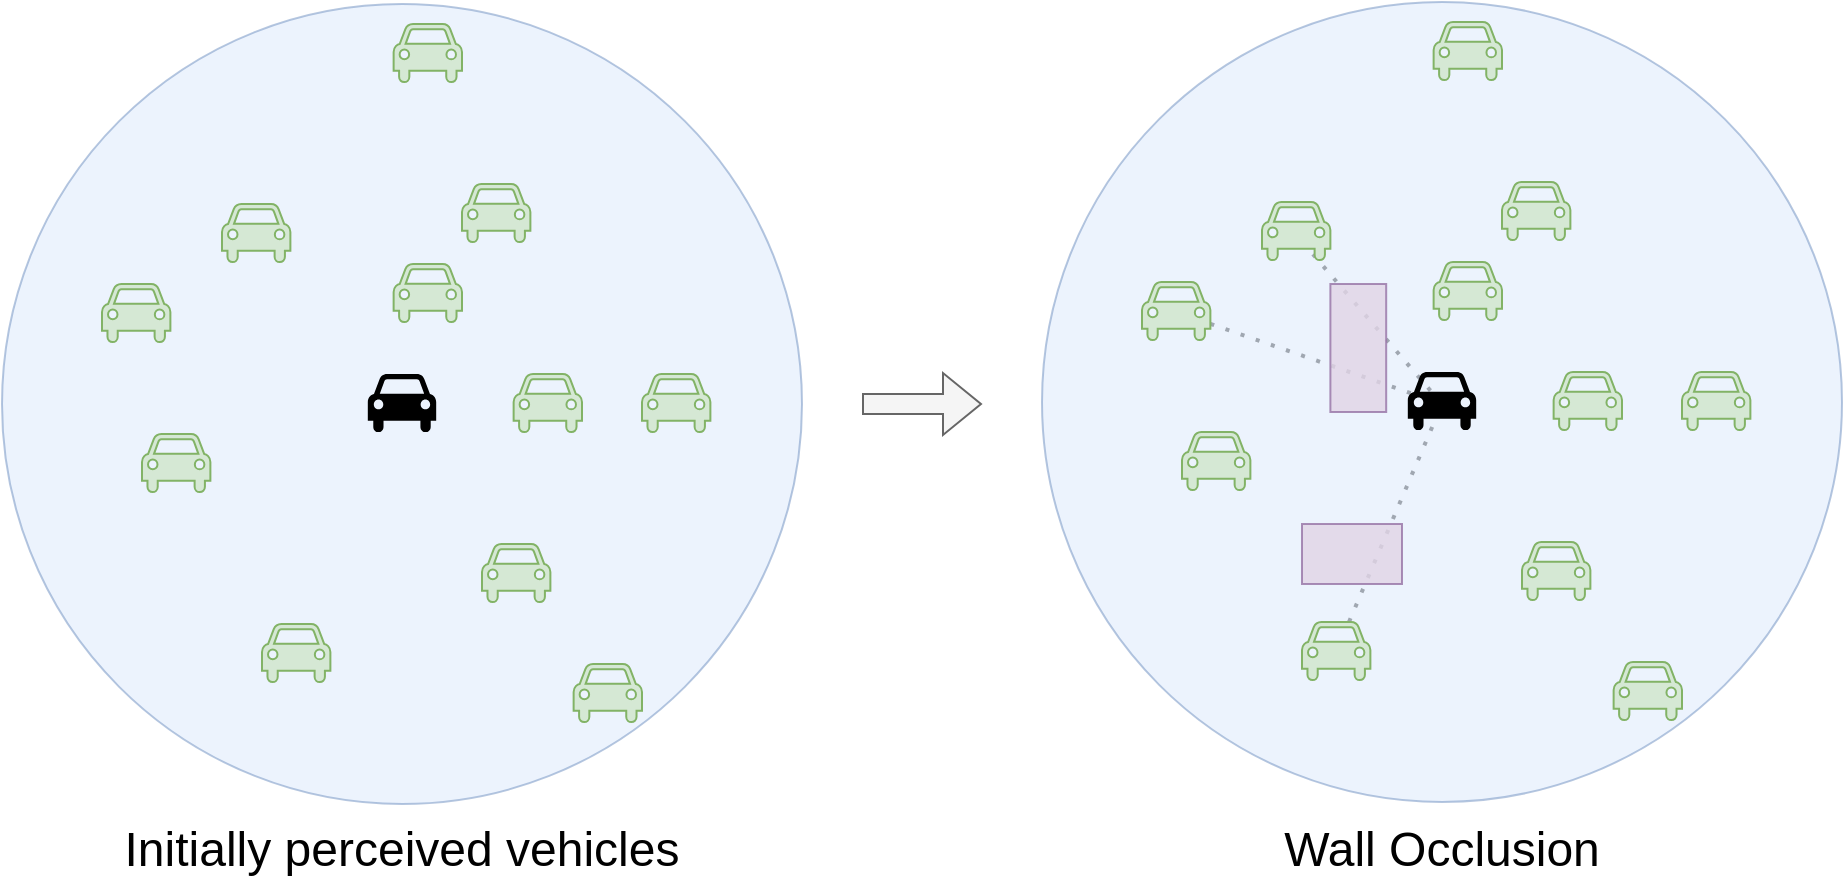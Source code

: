 <mxfile version="21.6.8" type="device">
  <diagram id="Sb8rje5TeF0Kjb5kD3xn" name="Page-1">
    <mxGraphModel dx="445" dy="666" grid="1" gridSize="10" guides="1" tooltips="1" connect="1" arrows="1" fold="1" page="1" pageScale="1" pageWidth="1000" pageHeight="480" math="0" shadow="0">
      <root>
        <mxCell id="0" />
        <mxCell id="1" parent="0" />
        <mxCell id="I9rM1-ecZ6-F7NF7iSE2-82" value="" style="endArrow=none;dashed=1;html=1;dashPattern=1 3;strokeWidth=2;rounded=0;fontSize=16;fillColor=#f5f5f5;strokeColor=#666666;exitX=0.439;exitY=0.467;exitDx=0;exitDy=0;exitPerimeter=0;" parent="1" edge="1" source="I9rM1-ecZ6-F7NF7iSE2-69">
          <mxGeometry width="50" height="50" relative="1" as="geometry">
            <mxPoint x="861" y="381.84" as="sourcePoint" />
            <mxPoint x="760" y="240" as="targetPoint" />
          </mxGeometry>
        </mxCell>
        <mxCell id="I9rM1-ecZ6-F7NF7iSE2-83" value="" style="endArrow=none;dashed=1;html=1;dashPattern=1 3;strokeWidth=2;rounded=0;fontSize=16;fillColor=#f5f5f5;strokeColor=#666666;" parent="1" edge="1" source="I9rM1-ecZ6-F7NF7iSE2-79">
          <mxGeometry width="50" height="50" relative="1" as="geometry">
            <mxPoint x="896" y="240" as="sourcePoint" />
            <mxPoint x="760" y="240" as="targetPoint" />
          </mxGeometry>
        </mxCell>
        <mxCell id="I9rM1-ecZ6-F7NF7iSE2-81" value="" style="endArrow=none;dashed=1;html=1;dashPattern=1 3;strokeWidth=2;rounded=0;fontSize=16;fillColor=#f5f5f5;strokeColor=#666666;" parent="1" edge="1" source="I9rM1-ecZ6-F7NF7iSE2-75">
          <mxGeometry width="50" height="50" relative="1" as="geometry">
            <mxPoint x="806" y="144" as="sourcePoint" />
            <mxPoint x="760" y="240" as="targetPoint" />
          </mxGeometry>
        </mxCell>
        <mxCell id="I9rM1-ecZ6-F7NF7iSE2-67" value="" style="ellipse;whiteSpace=wrap;html=1;aspect=fixed;fillColor=#dae8fc;strokeColor=#6c8ebf;opacity=50;" parent="1" vertex="1">
          <mxGeometry x="560" y="39" width="400" height="400" as="geometry" />
        </mxCell>
        <mxCell id="I9rM1-ecZ6-F7NF7iSE2-4" value="" style="ellipse;whiteSpace=wrap;html=1;aspect=fixed;fillColor=#dae8fc;strokeColor=#6c8ebf;opacity=50;" parent="1" vertex="1">
          <mxGeometry x="40" y="40" width="400" height="400" as="geometry" />
        </mxCell>
        <mxCell id="I9rM1-ecZ6-F7NF7iSE2-2" value="" style="shape=mxgraph.signs.transportation.car_4;html=1;pointerEvents=1;fillColor=#000000;strokeColor=none;verticalLabelPosition=bottom;verticalAlign=top;align=center;" parent="1" vertex="1">
          <mxGeometry x="222.9" y="225" width="34.19" height="30" as="geometry" />
        </mxCell>
        <mxCell id="I9rM1-ecZ6-F7NF7iSE2-6" value="" style="shape=mxgraph.signs.transportation.car_4;html=1;pointerEvents=1;fillColor=#d5e8d4;strokeColor=#82b366;verticalLabelPosition=bottom;verticalAlign=top;align=center;" parent="1" vertex="1">
          <mxGeometry x="150" y="140" width="34.19" height="30" as="geometry" />
        </mxCell>
        <mxCell id="I9rM1-ecZ6-F7NF7iSE2-7" value="" style="shape=mxgraph.signs.transportation.car_4;html=1;pointerEvents=1;fillColor=#d5e8d4;strokeColor=#82b366;verticalLabelPosition=bottom;verticalAlign=top;align=center;" parent="1" vertex="1">
          <mxGeometry x="360" y="225" width="34.19" height="30" as="geometry" />
        </mxCell>
        <mxCell id="I9rM1-ecZ6-F7NF7iSE2-8" value="" style="shape=mxgraph.signs.transportation.car_4;html=1;pointerEvents=1;fillColor=#d5e8d4;strokeColor=#82b366;verticalLabelPosition=bottom;verticalAlign=top;align=center;" parent="1" vertex="1">
          <mxGeometry x="110" y="255" width="34.19" height="30" as="geometry" />
        </mxCell>
        <mxCell id="I9rM1-ecZ6-F7NF7iSE2-9" value="" style="shape=mxgraph.signs.transportation.car_4;html=1;pointerEvents=1;fillColor=#d5e8d4;strokeColor=#82b366;verticalLabelPosition=bottom;verticalAlign=top;align=center;" parent="1" vertex="1">
          <mxGeometry x="280" y="310" width="34.19" height="30" as="geometry" />
        </mxCell>
        <mxCell id="I9rM1-ecZ6-F7NF7iSE2-10" value="" style="shape=mxgraph.signs.transportation.car_4;html=1;pointerEvents=1;fillColor=#d5e8d4;strokeColor=#82b366;verticalLabelPosition=bottom;verticalAlign=top;align=center;" parent="1" vertex="1">
          <mxGeometry x="295.81" y="225" width="34.19" height="30" as="geometry" />
        </mxCell>
        <mxCell id="I9rM1-ecZ6-F7NF7iSE2-11" value="" style="shape=mxgraph.signs.transportation.car_4;html=1;pointerEvents=1;fillColor=#d5e8d4;strokeColor=#82b366;verticalLabelPosition=bottom;verticalAlign=top;align=center;" parent="1" vertex="1">
          <mxGeometry x="270" y="130" width="34.19" height="30" as="geometry" />
        </mxCell>
        <mxCell id="I9rM1-ecZ6-F7NF7iSE2-13" value="" style="shape=mxgraph.signs.transportation.car_4;html=1;pointerEvents=1;fillColor=#d5e8d4;strokeColor=#82b366;verticalLabelPosition=bottom;verticalAlign=top;align=center;" parent="1" vertex="1">
          <mxGeometry x="170" y="350" width="34.19" height="30" as="geometry" />
        </mxCell>
        <mxCell id="I9rM1-ecZ6-F7NF7iSE2-25" value="" style="shape=mxgraph.signs.transportation.car_4;html=1;pointerEvents=1;fillColor=#d5e8d4;strokeColor=#82b366;verticalLabelPosition=bottom;verticalAlign=top;align=center;" parent="1" vertex="1">
          <mxGeometry x="325.81" y="370" width="34.19" height="30" as="geometry" />
        </mxCell>
        <mxCell id="I9rM1-ecZ6-F7NF7iSE2-26" value="" style="shape=mxgraph.signs.transportation.car_4;html=1;pointerEvents=1;fillColor=#d5e8d4;strokeColor=#82b366;verticalLabelPosition=bottom;verticalAlign=top;align=center;" parent="1" vertex="1">
          <mxGeometry x="235.81" y="50" width="34.19" height="30" as="geometry" />
        </mxCell>
        <mxCell id="I9rM1-ecZ6-F7NF7iSE2-27" value="" style="shape=mxgraph.signs.transportation.car_4;html=1;pointerEvents=1;fillColor=#d5e8d4;strokeColor=#82b366;verticalLabelPosition=bottom;verticalAlign=top;align=center;" parent="1" vertex="1">
          <mxGeometry x="235.81" y="170" width="34.19" height="30" as="geometry" />
        </mxCell>
        <mxCell id="I9rM1-ecZ6-F7NF7iSE2-28" value="" style="shape=mxgraph.signs.transportation.car_4;html=1;pointerEvents=1;fillColor=#d5e8d4;strokeColor=#82b366;verticalLabelPosition=bottom;verticalAlign=top;align=center;" parent="1" vertex="1">
          <mxGeometry x="90" y="180" width="34.19" height="30" as="geometry" />
        </mxCell>
        <mxCell id="I9rM1-ecZ6-F7NF7iSE2-66" value="" style="shape=flexArrow;endArrow=classic;html=1;rounded=0;fontSize=16;fillColor=#f5f5f5;strokeColor=#666666;" parent="1" edge="1">
          <mxGeometry width="50" height="50" relative="1" as="geometry">
            <mxPoint x="470" y="240" as="sourcePoint" />
            <mxPoint x="530" y="240" as="targetPoint" />
          </mxGeometry>
        </mxCell>
        <mxCell id="I9rM1-ecZ6-F7NF7iSE2-68" value="" style="shape=mxgraph.signs.transportation.car_4;html=1;pointerEvents=1;fillColor=#000000;strokeColor=none;verticalLabelPosition=bottom;verticalAlign=top;align=center;" parent="1" vertex="1">
          <mxGeometry x="742.9" y="224" width="34.19" height="30" as="geometry" />
        </mxCell>
        <mxCell id="I9rM1-ecZ6-F7NF7iSE2-69" value="" style="shape=mxgraph.signs.transportation.car_4;html=1;pointerEvents=1;fillColor=#d5e8d4;strokeColor=#82b366;verticalLabelPosition=bottom;verticalAlign=top;align=center;" parent="1" vertex="1">
          <mxGeometry x="670" y="139" width="34.19" height="30" as="geometry" />
        </mxCell>
        <mxCell id="I9rM1-ecZ6-F7NF7iSE2-70" value="" style="shape=mxgraph.signs.transportation.car_4;html=1;pointerEvents=1;fillColor=#d5e8d4;strokeColor=#82b366;verticalLabelPosition=bottom;verticalAlign=top;align=center;" parent="1" vertex="1">
          <mxGeometry x="880" y="224" width="34.19" height="30" as="geometry" />
        </mxCell>
        <mxCell id="I9rM1-ecZ6-F7NF7iSE2-71" value="" style="shape=mxgraph.signs.transportation.car_4;html=1;pointerEvents=1;fillColor=#d5e8d4;strokeColor=#82b366;verticalLabelPosition=bottom;verticalAlign=top;align=center;" parent="1" vertex="1">
          <mxGeometry x="630" y="254" width="34.19" height="30" as="geometry" />
        </mxCell>
        <mxCell id="I9rM1-ecZ6-F7NF7iSE2-72" value="" style="shape=mxgraph.signs.transportation.car_4;html=1;pointerEvents=1;fillColor=#d5e8d4;strokeColor=#82b366;verticalLabelPosition=bottom;verticalAlign=top;align=center;" parent="1" vertex="1">
          <mxGeometry x="800" y="309" width="34.19" height="30" as="geometry" />
        </mxCell>
        <mxCell id="I9rM1-ecZ6-F7NF7iSE2-73" value="" style="shape=mxgraph.signs.transportation.car_4;html=1;pointerEvents=1;fillColor=#d5e8d4;strokeColor=#82b366;verticalLabelPosition=bottom;verticalAlign=top;align=center;" parent="1" vertex="1">
          <mxGeometry x="815.81" y="224" width="34.19" height="30" as="geometry" />
        </mxCell>
        <mxCell id="I9rM1-ecZ6-F7NF7iSE2-74" value="" style="shape=mxgraph.signs.transportation.car_4;html=1;pointerEvents=1;fillColor=#d5e8d4;strokeColor=#82b366;verticalLabelPosition=bottom;verticalAlign=top;align=center;" parent="1" vertex="1">
          <mxGeometry x="790" y="129" width="34.19" height="30" as="geometry" />
        </mxCell>
        <mxCell id="I9rM1-ecZ6-F7NF7iSE2-75" value="" style="shape=mxgraph.signs.transportation.car_4;html=1;pointerEvents=1;fillColor=#d5e8d4;strokeColor=#82b366;verticalLabelPosition=bottom;verticalAlign=top;align=center;" parent="1" vertex="1">
          <mxGeometry x="690" y="349" width="34.19" height="30" as="geometry" />
        </mxCell>
        <mxCell id="I9rM1-ecZ6-F7NF7iSE2-76" value="" style="shape=mxgraph.signs.transportation.car_4;html=1;pointerEvents=1;fillColor=#d5e8d4;strokeColor=#82b366;verticalLabelPosition=bottom;verticalAlign=top;align=center;" parent="1" vertex="1">
          <mxGeometry x="845.81" y="369" width="34.19" height="30" as="geometry" />
        </mxCell>
        <mxCell id="I9rM1-ecZ6-F7NF7iSE2-77" value="" style="shape=mxgraph.signs.transportation.car_4;html=1;pointerEvents=1;fillColor=#d5e8d4;strokeColor=#82b366;verticalLabelPosition=bottom;verticalAlign=top;align=center;" parent="1" vertex="1">
          <mxGeometry x="755.81" y="49" width="34.19" height="30" as="geometry" />
        </mxCell>
        <mxCell id="I9rM1-ecZ6-F7NF7iSE2-78" value="" style="shape=mxgraph.signs.transportation.car_4;html=1;pointerEvents=1;fillColor=#d5e8d4;strokeColor=#82b366;verticalLabelPosition=bottom;verticalAlign=top;align=center;" parent="1" vertex="1">
          <mxGeometry x="755.81" y="169" width="34.19" height="30" as="geometry" />
        </mxCell>
        <mxCell id="I9rM1-ecZ6-F7NF7iSE2-79" value="" style="shape=mxgraph.signs.transportation.car_4;html=1;pointerEvents=1;fillColor=#d5e8d4;strokeColor=#82b366;verticalLabelPosition=bottom;verticalAlign=top;align=center;" parent="1" vertex="1">
          <mxGeometry x="610" y="179" width="34.19" height="30" as="geometry" />
        </mxCell>
        <mxCell id="6AzoMlJlBIYyKFKdy99V-1" value="&lt;font style=&quot;font-size: 24px;&quot;&gt;Initially perceived vehicles&lt;/font&gt;" style="text;html=1;strokeColor=none;fillColor=none;align=center;verticalAlign=bottom;whiteSpace=wrap;rounded=0;fontSize=24;" parent="1" vertex="1">
          <mxGeometry x="80" y="450" width="320" height="30" as="geometry" />
        </mxCell>
        <mxCell id="6AzoMlJlBIYyKFKdy99V-2" value="&lt;font style=&quot;font-size: 24px;&quot;&gt;Wall Occlusion&lt;/font&gt;" style="text;html=1;strokeColor=none;fillColor=none;align=center;verticalAlign=bottom;whiteSpace=wrap;rounded=0;fontSize=24;" parent="1" vertex="1">
          <mxGeometry x="600" y="450" width="320" height="30" as="geometry" />
        </mxCell>
        <mxCell id="Wy7aDU1w84zVmvnPBJN_-1" value="" style="rounded=0;whiteSpace=wrap;html=1;fillColor=#e1d5e7;strokeColor=#9673a6;opacity=80;" vertex="1" parent="1">
          <mxGeometry x="690" y="300" width="50" height="30" as="geometry" />
        </mxCell>
        <mxCell id="Wy7aDU1w84zVmvnPBJN_-2" value="" style="rounded=0;whiteSpace=wrap;html=1;fillColor=#e1d5e7;strokeColor=#9673a6;opacity=80;" vertex="1" parent="1">
          <mxGeometry x="704.19" y="180" width="27.9" height="64" as="geometry" />
        </mxCell>
      </root>
    </mxGraphModel>
  </diagram>
</mxfile>
